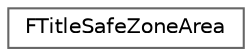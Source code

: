 digraph "Graphical Class Hierarchy"
{
 // INTERACTIVE_SVG=YES
 // LATEX_PDF_SIZE
  bgcolor="transparent";
  edge [fontname=Helvetica,fontsize=10,labelfontname=Helvetica,labelfontsize=10];
  node [fontname=Helvetica,fontsize=10,shape=box,height=0.2,width=0.4];
  rankdir="LR";
  Node0 [id="Node000000",label="FTitleSafeZoneArea",height=0.2,width=0.4,color="grey40", fillcolor="white", style="filled",URL="$db/da6/structFTitleSafeZoneArea.html",tooltip="Max/Recommended screen viewable extents as a percentage."];
}
